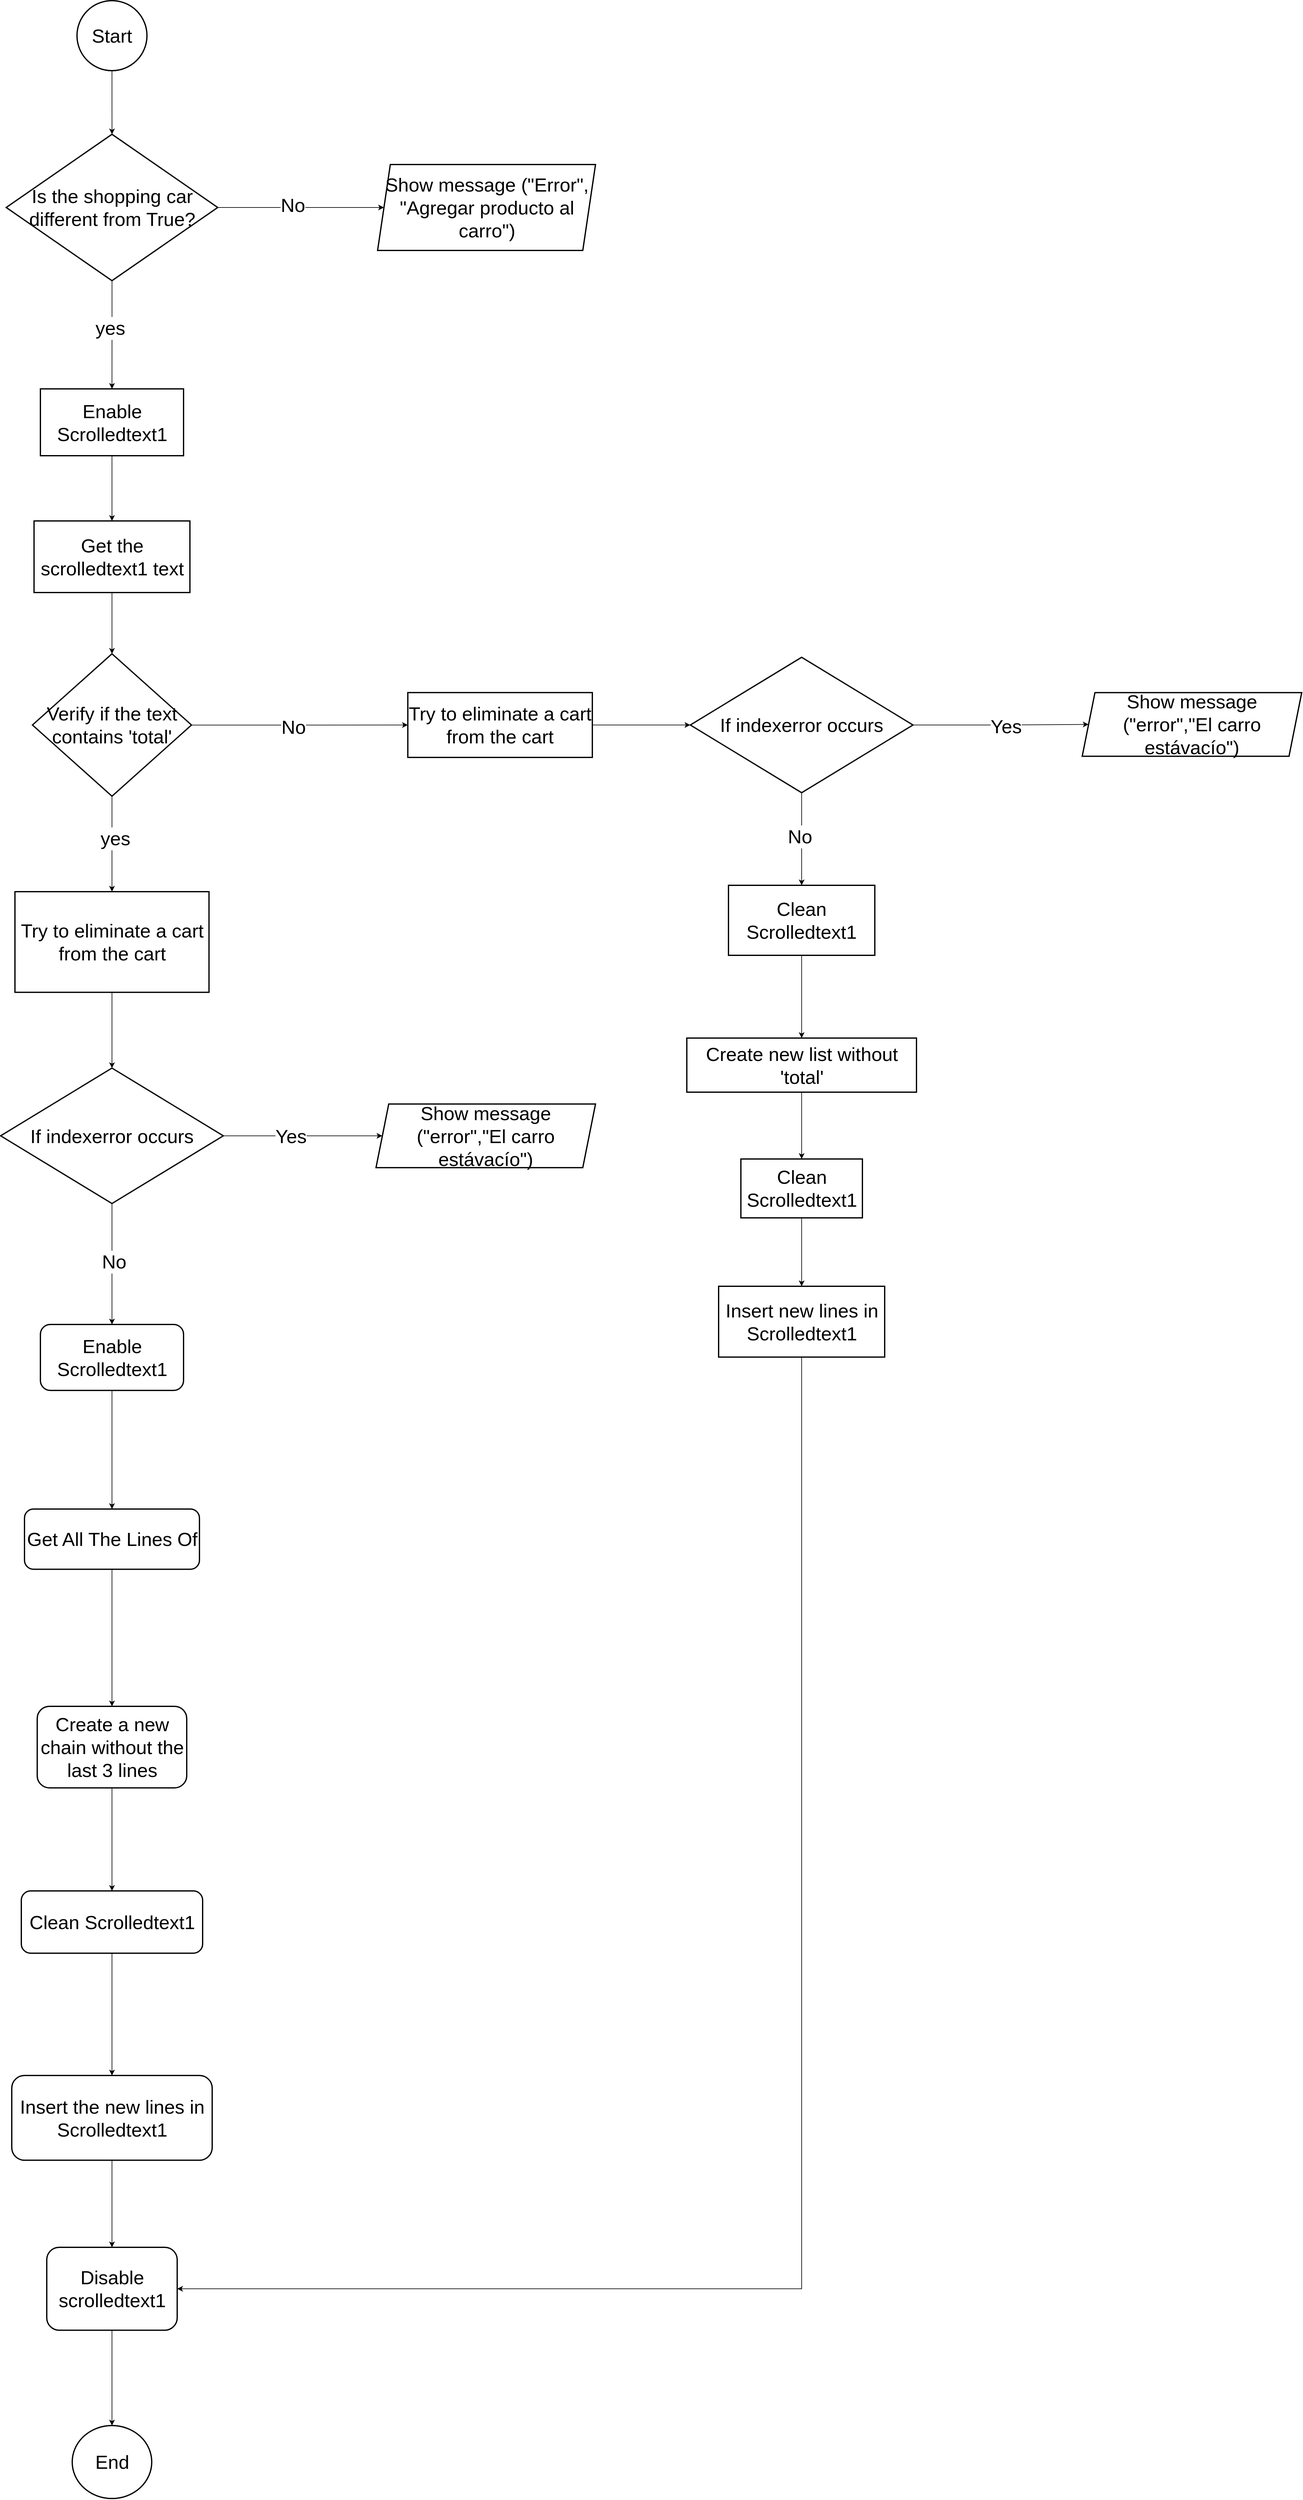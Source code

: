 <mxfile version="24.5.1" type="device">
  <diagram id="C5RBs43oDa-KdzZeNtuy" name="Page-1">
    <mxGraphModel dx="1956" dy="1182" grid="1" gridSize="10" guides="1" tooltips="1" connect="1" arrows="1" fold="1" page="1" pageScale="1" pageWidth="827" pageHeight="1169" math="0" shadow="0">
      <root>
        <mxCell id="WIyWlLk6GJQsqaUBKTNV-0" />
        <mxCell id="WIyWlLk6GJQsqaUBKTNV-1" parent="WIyWlLk6GJQsqaUBKTNV-0" />
        <mxCell id="k3vv-l4Y3DvS3QE-xmCT-2" value="" style="edgeStyle=orthogonalEdgeStyle;rounded=0;orthogonalLoop=1;jettySize=auto;html=1;" edge="1" parent="WIyWlLk6GJQsqaUBKTNV-1" source="k3vv-l4Y3DvS3QE-xmCT-0" target="k3vv-l4Y3DvS3QE-xmCT-1">
          <mxGeometry relative="1" as="geometry" />
        </mxCell>
        <mxCell id="k3vv-l4Y3DvS3QE-xmCT-0" value="&lt;font style=&quot;font-size: 30px;&quot;&gt;Start&lt;/font&gt;" style="strokeWidth=2;html=1;shape=mxgraph.flowchart.start_2;whiteSpace=wrap;" vertex="1" parent="WIyWlLk6GJQsqaUBKTNV-1">
          <mxGeometry x="340" y="30" width="110" height="110" as="geometry" />
        </mxCell>
        <mxCell id="k3vv-l4Y3DvS3QE-xmCT-4" value="" style="edgeStyle=orthogonalEdgeStyle;rounded=0;orthogonalLoop=1;jettySize=auto;html=1;" edge="1" parent="WIyWlLk6GJQsqaUBKTNV-1" source="k3vv-l4Y3DvS3QE-xmCT-1" target="k3vv-l4Y3DvS3QE-xmCT-3">
          <mxGeometry relative="1" as="geometry" />
        </mxCell>
        <mxCell id="k3vv-l4Y3DvS3QE-xmCT-7" value="&lt;font style=&quot;font-size: 30px;&quot;&gt;yes&lt;/font&gt;" style="edgeLabel;html=1;align=center;verticalAlign=middle;resizable=0;points=[];" vertex="1" connectable="0" parent="k3vv-l4Y3DvS3QE-xmCT-4">
          <mxGeometry x="-0.13" y="-3" relative="1" as="geometry">
            <mxPoint as="offset" />
          </mxGeometry>
        </mxCell>
        <mxCell id="k3vv-l4Y3DvS3QE-xmCT-56" value="" style="edgeStyle=orthogonalEdgeStyle;rounded=0;orthogonalLoop=1;jettySize=auto;html=1;" edge="1" parent="WIyWlLk6GJQsqaUBKTNV-1" source="k3vv-l4Y3DvS3QE-xmCT-1" target="k3vv-l4Y3DvS3QE-xmCT-55">
          <mxGeometry relative="1" as="geometry" />
        </mxCell>
        <mxCell id="k3vv-l4Y3DvS3QE-xmCT-57" value="&lt;font style=&quot;font-size: 30px;&quot;&gt;No&lt;/font&gt;" style="edgeLabel;html=1;align=center;verticalAlign=middle;resizable=0;points=[];" vertex="1" connectable="0" parent="k3vv-l4Y3DvS3QE-xmCT-56">
          <mxGeometry x="-0.101" y="4" relative="1" as="geometry">
            <mxPoint as="offset" />
          </mxGeometry>
        </mxCell>
        <mxCell id="k3vv-l4Y3DvS3QE-xmCT-1" value="&lt;font style=&quot;font-size: 30px;&quot;&gt;Is the shopping car different from True?&lt;/font&gt;" style="rhombus;whiteSpace=wrap;html=1;strokeWidth=2;" vertex="1" parent="WIyWlLk6GJQsqaUBKTNV-1">
          <mxGeometry x="228.75" y="240" width="332.5" height="230" as="geometry" />
        </mxCell>
        <mxCell id="k3vv-l4Y3DvS3QE-xmCT-6" value="" style="edgeStyle=orthogonalEdgeStyle;rounded=0;orthogonalLoop=1;jettySize=auto;html=1;" edge="1" parent="WIyWlLk6GJQsqaUBKTNV-1" source="k3vv-l4Y3DvS3QE-xmCT-3" target="k3vv-l4Y3DvS3QE-xmCT-5">
          <mxGeometry relative="1" as="geometry" />
        </mxCell>
        <mxCell id="k3vv-l4Y3DvS3QE-xmCT-3" value="&lt;font style=&quot;font-size: 30px;&quot;&gt;Enable Scrolledtext1&lt;/font&gt;" style="whiteSpace=wrap;html=1;strokeWidth=2;" vertex="1" parent="WIyWlLk6GJQsqaUBKTNV-1">
          <mxGeometry x="282.5" y="640" width="225" height="105" as="geometry" />
        </mxCell>
        <mxCell id="k3vv-l4Y3DvS3QE-xmCT-9" value="" style="edgeStyle=orthogonalEdgeStyle;rounded=0;orthogonalLoop=1;jettySize=auto;html=1;" edge="1" parent="WIyWlLk6GJQsqaUBKTNV-1" source="k3vv-l4Y3DvS3QE-xmCT-5" target="k3vv-l4Y3DvS3QE-xmCT-8">
          <mxGeometry relative="1" as="geometry" />
        </mxCell>
        <mxCell id="k3vv-l4Y3DvS3QE-xmCT-5" value="&lt;font style=&quot;font-size: 30px;&quot;&gt;Get the scrolledtext1 text&lt;/font&gt;" style="whiteSpace=wrap;html=1;strokeWidth=2;" vertex="1" parent="WIyWlLk6GJQsqaUBKTNV-1">
          <mxGeometry x="272.5" y="847.5" width="245" height="112.5" as="geometry" />
        </mxCell>
        <mxCell id="k3vv-l4Y3DvS3QE-xmCT-11" value="" style="edgeStyle=orthogonalEdgeStyle;rounded=0;orthogonalLoop=1;jettySize=auto;html=1;" edge="1" parent="WIyWlLk6GJQsqaUBKTNV-1" source="k3vv-l4Y3DvS3QE-xmCT-8" target="k3vv-l4Y3DvS3QE-xmCT-10">
          <mxGeometry relative="1" as="geometry" />
        </mxCell>
        <mxCell id="k3vv-l4Y3DvS3QE-xmCT-12" value="&lt;font style=&quot;font-size: 30px;&quot;&gt;yes&lt;/font&gt;" style="edgeLabel;html=1;align=center;verticalAlign=middle;resizable=0;points=[];" vertex="1" connectable="0" parent="k3vv-l4Y3DvS3QE-xmCT-11">
          <mxGeometry x="-0.12" y="5" relative="1" as="geometry">
            <mxPoint as="offset" />
          </mxGeometry>
        </mxCell>
        <mxCell id="k3vv-l4Y3DvS3QE-xmCT-34" value="" style="edgeStyle=orthogonalEdgeStyle;rounded=0;orthogonalLoop=1;jettySize=auto;html=1;" edge="1" parent="WIyWlLk6GJQsqaUBKTNV-1" source="k3vv-l4Y3DvS3QE-xmCT-8" target="k3vv-l4Y3DvS3QE-xmCT-33">
          <mxGeometry relative="1" as="geometry" />
        </mxCell>
        <mxCell id="k3vv-l4Y3DvS3QE-xmCT-35" value="&lt;font style=&quot;font-size: 30px;&quot;&gt;No&lt;/font&gt;" style="edgeLabel;html=1;align=center;verticalAlign=middle;resizable=0;points=[];" vertex="1" connectable="0" parent="k3vv-l4Y3DvS3QE-xmCT-34">
          <mxGeometry x="-0.062" y="-3" relative="1" as="geometry">
            <mxPoint as="offset" />
          </mxGeometry>
        </mxCell>
        <mxCell id="k3vv-l4Y3DvS3QE-xmCT-8" value="&lt;font style=&quot;font-size: 30px;&quot;&gt;Verify if the text contains &#39;total&#39;&lt;/font&gt;" style="rhombus;whiteSpace=wrap;html=1;strokeWidth=2;" vertex="1" parent="WIyWlLk6GJQsqaUBKTNV-1">
          <mxGeometry x="270" y="1056.25" width="250" height="223.75" as="geometry" />
        </mxCell>
        <mxCell id="k3vv-l4Y3DvS3QE-xmCT-14" value="" style="edgeStyle=orthogonalEdgeStyle;rounded=0;orthogonalLoop=1;jettySize=auto;html=1;" edge="1" parent="WIyWlLk6GJQsqaUBKTNV-1" source="k3vv-l4Y3DvS3QE-xmCT-10" target="k3vv-l4Y3DvS3QE-xmCT-13">
          <mxGeometry relative="1" as="geometry" />
        </mxCell>
        <mxCell id="k3vv-l4Y3DvS3QE-xmCT-10" value="&lt;font style=&quot;font-size: 30px;&quot;&gt;Try to eliminate a cart from the cart&lt;/font&gt;" style="whiteSpace=wrap;html=1;strokeWidth=2;" vertex="1" parent="WIyWlLk6GJQsqaUBKTNV-1">
          <mxGeometry x="242.5" y="1430" width="305" height="158.12" as="geometry" />
        </mxCell>
        <mxCell id="k3vv-l4Y3DvS3QE-xmCT-16" value="" style="edgeStyle=orthogonalEdgeStyle;rounded=0;orthogonalLoop=1;jettySize=auto;html=1;" edge="1" parent="WIyWlLk6GJQsqaUBKTNV-1" source="k3vv-l4Y3DvS3QE-xmCT-13" target="k3vv-l4Y3DvS3QE-xmCT-15">
          <mxGeometry relative="1" as="geometry" />
        </mxCell>
        <mxCell id="k3vv-l4Y3DvS3QE-xmCT-17" value="&lt;font style=&quot;font-size: 30px;&quot;&gt;Yes&lt;/font&gt;" style="edgeLabel;html=1;align=center;verticalAlign=middle;resizable=0;points=[];" vertex="1" connectable="0" parent="k3vv-l4Y3DvS3QE-xmCT-16">
          <mxGeometry x="-0.155" relative="1" as="geometry">
            <mxPoint as="offset" />
          </mxGeometry>
        </mxCell>
        <mxCell id="k3vv-l4Y3DvS3QE-xmCT-19" value="" style="edgeStyle=orthogonalEdgeStyle;rounded=0;orthogonalLoop=1;jettySize=auto;html=1;" edge="1" parent="WIyWlLk6GJQsqaUBKTNV-1" source="k3vv-l4Y3DvS3QE-xmCT-13" target="k3vv-l4Y3DvS3QE-xmCT-18">
          <mxGeometry relative="1" as="geometry" />
        </mxCell>
        <mxCell id="k3vv-l4Y3DvS3QE-xmCT-20" value="&lt;font style=&quot;font-size: 30px;&quot;&gt;No&lt;/font&gt;" style="edgeLabel;html=1;align=center;verticalAlign=middle;resizable=0;points=[];" vertex="1" connectable="0" parent="k3vv-l4Y3DvS3QE-xmCT-19">
          <mxGeometry x="-0.045" y="3" relative="1" as="geometry">
            <mxPoint as="offset" />
          </mxGeometry>
        </mxCell>
        <mxCell id="k3vv-l4Y3DvS3QE-xmCT-13" value="&lt;font style=&quot;font-size: 30px;&quot;&gt;If indexerror occurs&lt;/font&gt;" style="rhombus;whiteSpace=wrap;html=1;strokeWidth=2;" vertex="1" parent="WIyWlLk6GJQsqaUBKTNV-1">
          <mxGeometry x="220" y="1707.18" width="350" height="212.82" as="geometry" />
        </mxCell>
        <mxCell id="k3vv-l4Y3DvS3QE-xmCT-15" value="&lt;font style=&quot;font-size: 30px;&quot;&gt;Show message (&quot;error&quot;,&quot;El carro estávacío&quot;)&lt;/font&gt;" style="shape=parallelogram;perimeter=parallelogramPerimeter;whiteSpace=wrap;html=1;fixedSize=1;strokeWidth=2;" vertex="1" parent="WIyWlLk6GJQsqaUBKTNV-1">
          <mxGeometry x="810" y="1763.59" width="345" height="100" as="geometry" />
        </mxCell>
        <mxCell id="k3vv-l4Y3DvS3QE-xmCT-22" value="" style="edgeStyle=orthogonalEdgeStyle;rounded=0;orthogonalLoop=1;jettySize=auto;html=1;" edge="1" parent="WIyWlLk6GJQsqaUBKTNV-1" source="k3vv-l4Y3DvS3QE-xmCT-18" target="k3vv-l4Y3DvS3QE-xmCT-21">
          <mxGeometry relative="1" as="geometry" />
        </mxCell>
        <mxCell id="k3vv-l4Y3DvS3QE-xmCT-18" value="&lt;font style=&quot;font-size: 30px;&quot;&gt;Enable Scrolledtext1&lt;/font&gt;" style="rounded=1;whiteSpace=wrap;html=1;strokeWidth=2;" vertex="1" parent="WIyWlLk6GJQsqaUBKTNV-1">
          <mxGeometry x="282.5" y="2110" width="225" height="103.59" as="geometry" />
        </mxCell>
        <mxCell id="k3vv-l4Y3DvS3QE-xmCT-24" value="" style="edgeStyle=orthogonalEdgeStyle;rounded=0;orthogonalLoop=1;jettySize=auto;html=1;" edge="1" parent="WIyWlLk6GJQsqaUBKTNV-1" source="k3vv-l4Y3DvS3QE-xmCT-21" target="k3vv-l4Y3DvS3QE-xmCT-23">
          <mxGeometry relative="1" as="geometry" />
        </mxCell>
        <mxCell id="k3vv-l4Y3DvS3QE-xmCT-21" value="&lt;font style=&quot;font-size: 30px;&quot;&gt;Get All The Lines Of&lt;/font&gt;" style="whiteSpace=wrap;html=1;rounded=1;strokeWidth=2;" vertex="1" parent="WIyWlLk6GJQsqaUBKTNV-1">
          <mxGeometry x="257.5" y="2400" width="275" height="94.61" as="geometry" />
        </mxCell>
        <mxCell id="k3vv-l4Y3DvS3QE-xmCT-26" value="" style="edgeStyle=orthogonalEdgeStyle;rounded=0;orthogonalLoop=1;jettySize=auto;html=1;" edge="1" parent="WIyWlLk6GJQsqaUBKTNV-1" source="k3vv-l4Y3DvS3QE-xmCT-23" target="k3vv-l4Y3DvS3QE-xmCT-25">
          <mxGeometry relative="1" as="geometry" />
        </mxCell>
        <mxCell id="k3vv-l4Y3DvS3QE-xmCT-23" value="&lt;font style=&quot;font-size: 30px;&quot;&gt;Create a new chain without the last 3 lines&lt;/font&gt;" style="whiteSpace=wrap;html=1;rounded=1;strokeWidth=2;" vertex="1" parent="WIyWlLk6GJQsqaUBKTNV-1">
          <mxGeometry x="277.5" y="2710" width="235" height="128.08" as="geometry" />
        </mxCell>
        <mxCell id="k3vv-l4Y3DvS3QE-xmCT-28" value="" style="edgeStyle=orthogonalEdgeStyle;rounded=0;orthogonalLoop=1;jettySize=auto;html=1;" edge="1" parent="WIyWlLk6GJQsqaUBKTNV-1" source="k3vv-l4Y3DvS3QE-xmCT-25" target="k3vv-l4Y3DvS3QE-xmCT-27">
          <mxGeometry relative="1" as="geometry" />
        </mxCell>
        <mxCell id="k3vv-l4Y3DvS3QE-xmCT-25" value="&lt;font style=&quot;font-size: 30px;&quot;&gt;Clean Scrolledtext1&lt;/font&gt;" style="whiteSpace=wrap;html=1;rounded=1;strokeWidth=2;" vertex="1" parent="WIyWlLk6GJQsqaUBKTNV-1">
          <mxGeometry x="252.5" y="3000" width="285" height="97.88" as="geometry" />
        </mxCell>
        <mxCell id="k3vv-l4Y3DvS3QE-xmCT-30" value="" style="edgeStyle=orthogonalEdgeStyle;rounded=0;orthogonalLoop=1;jettySize=auto;html=1;" edge="1" parent="WIyWlLk6GJQsqaUBKTNV-1" source="k3vv-l4Y3DvS3QE-xmCT-27" target="k3vv-l4Y3DvS3QE-xmCT-29">
          <mxGeometry relative="1" as="geometry" />
        </mxCell>
        <mxCell id="k3vv-l4Y3DvS3QE-xmCT-27" value="&lt;font style=&quot;font-size: 30px;&quot;&gt;Insert the new lines in Scrolledtext1&lt;/font&gt;" style="whiteSpace=wrap;html=1;rounded=1;strokeWidth=2;" vertex="1" parent="WIyWlLk6GJQsqaUBKTNV-1">
          <mxGeometry x="237.5" y="3290" width="315" height="133.18" as="geometry" />
        </mxCell>
        <mxCell id="k3vv-l4Y3DvS3QE-xmCT-54" value="" style="edgeStyle=orthogonalEdgeStyle;rounded=0;orthogonalLoop=1;jettySize=auto;html=1;" edge="1" parent="WIyWlLk6GJQsqaUBKTNV-1" source="k3vv-l4Y3DvS3QE-xmCT-29" target="k3vv-l4Y3DvS3QE-xmCT-53">
          <mxGeometry relative="1" as="geometry" />
        </mxCell>
        <mxCell id="k3vv-l4Y3DvS3QE-xmCT-29" value="&lt;font style=&quot;font-size: 30px;&quot;&gt;Disable scrolledtext1&lt;/font&gt;" style="whiteSpace=wrap;html=1;rounded=1;strokeWidth=2;" vertex="1" parent="WIyWlLk6GJQsqaUBKTNV-1">
          <mxGeometry x="292.5" y="3560" width="205" height="130.23" as="geometry" />
        </mxCell>
        <mxCell id="k3vv-l4Y3DvS3QE-xmCT-37" value="" style="edgeStyle=orthogonalEdgeStyle;rounded=0;orthogonalLoop=1;jettySize=auto;html=1;" edge="1" parent="WIyWlLk6GJQsqaUBKTNV-1" source="k3vv-l4Y3DvS3QE-xmCT-33" target="k3vv-l4Y3DvS3QE-xmCT-36">
          <mxGeometry relative="1" as="geometry" />
        </mxCell>
        <mxCell id="k3vv-l4Y3DvS3QE-xmCT-33" value="&lt;span style=&quot;font-size: 30px;&quot;&gt;Try to eliminate a cart from the cart&lt;/span&gt;" style="whiteSpace=wrap;html=1;strokeWidth=2;" vertex="1" parent="WIyWlLk6GJQsqaUBKTNV-1">
          <mxGeometry x="860" y="1117.19" width="290" height="101.87" as="geometry" />
        </mxCell>
        <mxCell id="k3vv-l4Y3DvS3QE-xmCT-39" value="" style="edgeStyle=orthogonalEdgeStyle;rounded=0;orthogonalLoop=1;jettySize=auto;html=1;entryX=0;entryY=0.5;entryDx=0;entryDy=0;" edge="1" parent="WIyWlLk6GJQsqaUBKTNV-1" source="k3vv-l4Y3DvS3QE-xmCT-36" target="k3vv-l4Y3DvS3QE-xmCT-41">
          <mxGeometry relative="1" as="geometry">
            <mxPoint x="1908" y="1168.167" as="targetPoint" />
          </mxGeometry>
        </mxCell>
        <mxCell id="k3vv-l4Y3DvS3QE-xmCT-40" value="&lt;font style=&quot;font-size: 30px;&quot;&gt;Yes&lt;/font&gt;" style="edgeLabel;html=1;align=center;verticalAlign=middle;resizable=0;points=[];" vertex="1" connectable="0" parent="k3vv-l4Y3DvS3QE-xmCT-39">
          <mxGeometry x="0.05" y="-3" relative="1" as="geometry">
            <mxPoint x="1" as="offset" />
          </mxGeometry>
        </mxCell>
        <mxCell id="k3vv-l4Y3DvS3QE-xmCT-43" value="" style="edgeStyle=orthogonalEdgeStyle;rounded=0;orthogonalLoop=1;jettySize=auto;html=1;" edge="1" parent="WIyWlLk6GJQsqaUBKTNV-1" source="k3vv-l4Y3DvS3QE-xmCT-36" target="k3vv-l4Y3DvS3QE-xmCT-42">
          <mxGeometry relative="1" as="geometry" />
        </mxCell>
        <mxCell id="k3vv-l4Y3DvS3QE-xmCT-44" value="&lt;font style=&quot;font-size: 30px;&quot;&gt;No&lt;/font&gt;" style="edgeLabel;html=1;align=center;verticalAlign=middle;resizable=0;points=[];" vertex="1" connectable="0" parent="k3vv-l4Y3DvS3QE-xmCT-43">
          <mxGeometry x="-0.06" y="-3" relative="1" as="geometry">
            <mxPoint as="offset" />
          </mxGeometry>
        </mxCell>
        <mxCell id="k3vv-l4Y3DvS3QE-xmCT-36" value="&lt;font style=&quot;font-size: 30px;&quot;&gt;If indexerror occurs&lt;/font&gt;" style="rhombus;whiteSpace=wrap;html=1;strokeWidth=2;" vertex="1" parent="WIyWlLk6GJQsqaUBKTNV-1">
          <mxGeometry x="1304" y="1061.71" width="350" height="212.82" as="geometry" />
        </mxCell>
        <mxCell id="k3vv-l4Y3DvS3QE-xmCT-41" value="&lt;font style=&quot;font-size: 30px;&quot;&gt;Show message (&quot;error&quot;,&quot;El carro estávacío&quot;)&lt;/font&gt;" style="shape=parallelogram;perimeter=parallelogramPerimeter;whiteSpace=wrap;html=1;fixedSize=1;strokeWidth=2;" vertex="1" parent="WIyWlLk6GJQsqaUBKTNV-1">
          <mxGeometry x="1920" y="1117.19" width="345" height="100" as="geometry" />
        </mxCell>
        <mxCell id="k3vv-l4Y3DvS3QE-xmCT-46" value="" style="edgeStyle=orthogonalEdgeStyle;rounded=0;orthogonalLoop=1;jettySize=auto;html=1;" edge="1" parent="WIyWlLk6GJQsqaUBKTNV-1" source="k3vv-l4Y3DvS3QE-xmCT-42" target="k3vv-l4Y3DvS3QE-xmCT-45">
          <mxGeometry relative="1" as="geometry" />
        </mxCell>
        <mxCell id="k3vv-l4Y3DvS3QE-xmCT-42" value="&lt;font style=&quot;font-size: 30px;&quot;&gt;Clean Scrolledtext1&lt;/font&gt;" style="whiteSpace=wrap;html=1;strokeWidth=2;" vertex="1" parent="WIyWlLk6GJQsqaUBKTNV-1">
          <mxGeometry x="1364" y="1420" width="230" height="110" as="geometry" />
        </mxCell>
        <mxCell id="k3vv-l4Y3DvS3QE-xmCT-48" value="" style="edgeStyle=orthogonalEdgeStyle;rounded=0;orthogonalLoop=1;jettySize=auto;html=1;" edge="1" parent="WIyWlLk6GJQsqaUBKTNV-1" source="k3vv-l4Y3DvS3QE-xmCT-45" target="k3vv-l4Y3DvS3QE-xmCT-47">
          <mxGeometry relative="1" as="geometry" />
        </mxCell>
        <mxCell id="k3vv-l4Y3DvS3QE-xmCT-45" value="&lt;font style=&quot;font-size: 30px;&quot;&gt;Create new list without &#39;total&#39;&lt;/font&gt;" style="whiteSpace=wrap;html=1;strokeWidth=2;" vertex="1" parent="WIyWlLk6GJQsqaUBKTNV-1">
          <mxGeometry x="1298.5" y="1660" width="361" height="85" as="geometry" />
        </mxCell>
        <mxCell id="k3vv-l4Y3DvS3QE-xmCT-50" value="" style="edgeStyle=orthogonalEdgeStyle;rounded=0;orthogonalLoop=1;jettySize=auto;html=1;" edge="1" parent="WIyWlLk6GJQsqaUBKTNV-1" source="k3vv-l4Y3DvS3QE-xmCT-47" target="k3vv-l4Y3DvS3QE-xmCT-49">
          <mxGeometry relative="1" as="geometry" />
        </mxCell>
        <mxCell id="k3vv-l4Y3DvS3QE-xmCT-47" value="&lt;font style=&quot;font-size: 30px;&quot;&gt;Clean Scrolledtext1&lt;/font&gt;" style="whiteSpace=wrap;html=1;strokeWidth=2;" vertex="1" parent="WIyWlLk6GJQsqaUBKTNV-1">
          <mxGeometry x="1383.5" y="1850" width="191" height="92.5" as="geometry" />
        </mxCell>
        <mxCell id="k3vv-l4Y3DvS3QE-xmCT-52" value="" style="edgeStyle=orthogonalEdgeStyle;rounded=0;orthogonalLoop=1;jettySize=auto;html=1;entryX=1;entryY=0.5;entryDx=0;entryDy=0;" edge="1" parent="WIyWlLk6GJQsqaUBKTNV-1" source="k3vv-l4Y3DvS3QE-xmCT-49" target="k3vv-l4Y3DvS3QE-xmCT-29">
          <mxGeometry relative="1" as="geometry">
            <mxPoint x="1479" y="2241.25" as="targetPoint" />
            <Array as="points">
              <mxPoint x="1479" y="3625" />
            </Array>
          </mxGeometry>
        </mxCell>
        <mxCell id="k3vv-l4Y3DvS3QE-xmCT-49" value="&lt;font style=&quot;font-size: 30px;&quot;&gt;Insert new lines in Scrolledtext1&lt;/font&gt;" style="whiteSpace=wrap;html=1;strokeWidth=2;" vertex="1" parent="WIyWlLk6GJQsqaUBKTNV-1">
          <mxGeometry x="1348.5" y="2050" width="261" height="111.25" as="geometry" />
        </mxCell>
        <mxCell id="k3vv-l4Y3DvS3QE-xmCT-53" value="&lt;font style=&quot;font-size: 30px;&quot;&gt;End&lt;/font&gt;" style="ellipse;whiteSpace=wrap;html=1;rounded=1;strokeWidth=2;" vertex="1" parent="WIyWlLk6GJQsqaUBKTNV-1">
          <mxGeometry x="332.5" y="3840" width="125" height="114.66" as="geometry" />
        </mxCell>
        <mxCell id="k3vv-l4Y3DvS3QE-xmCT-55" value="&lt;font style=&quot;font-size: 30px;&quot;&gt;Show message (&quot;Error&quot;, &quot;Agregar producto al carro&quot;)&lt;/font&gt;" style="shape=parallelogram;perimeter=parallelogramPerimeter;whiteSpace=wrap;html=1;fixedSize=1;strokeWidth=2;" vertex="1" parent="WIyWlLk6GJQsqaUBKTNV-1">
          <mxGeometry x="812.5" y="287.5" width="342.5" height="135" as="geometry" />
        </mxCell>
      </root>
    </mxGraphModel>
  </diagram>
</mxfile>
